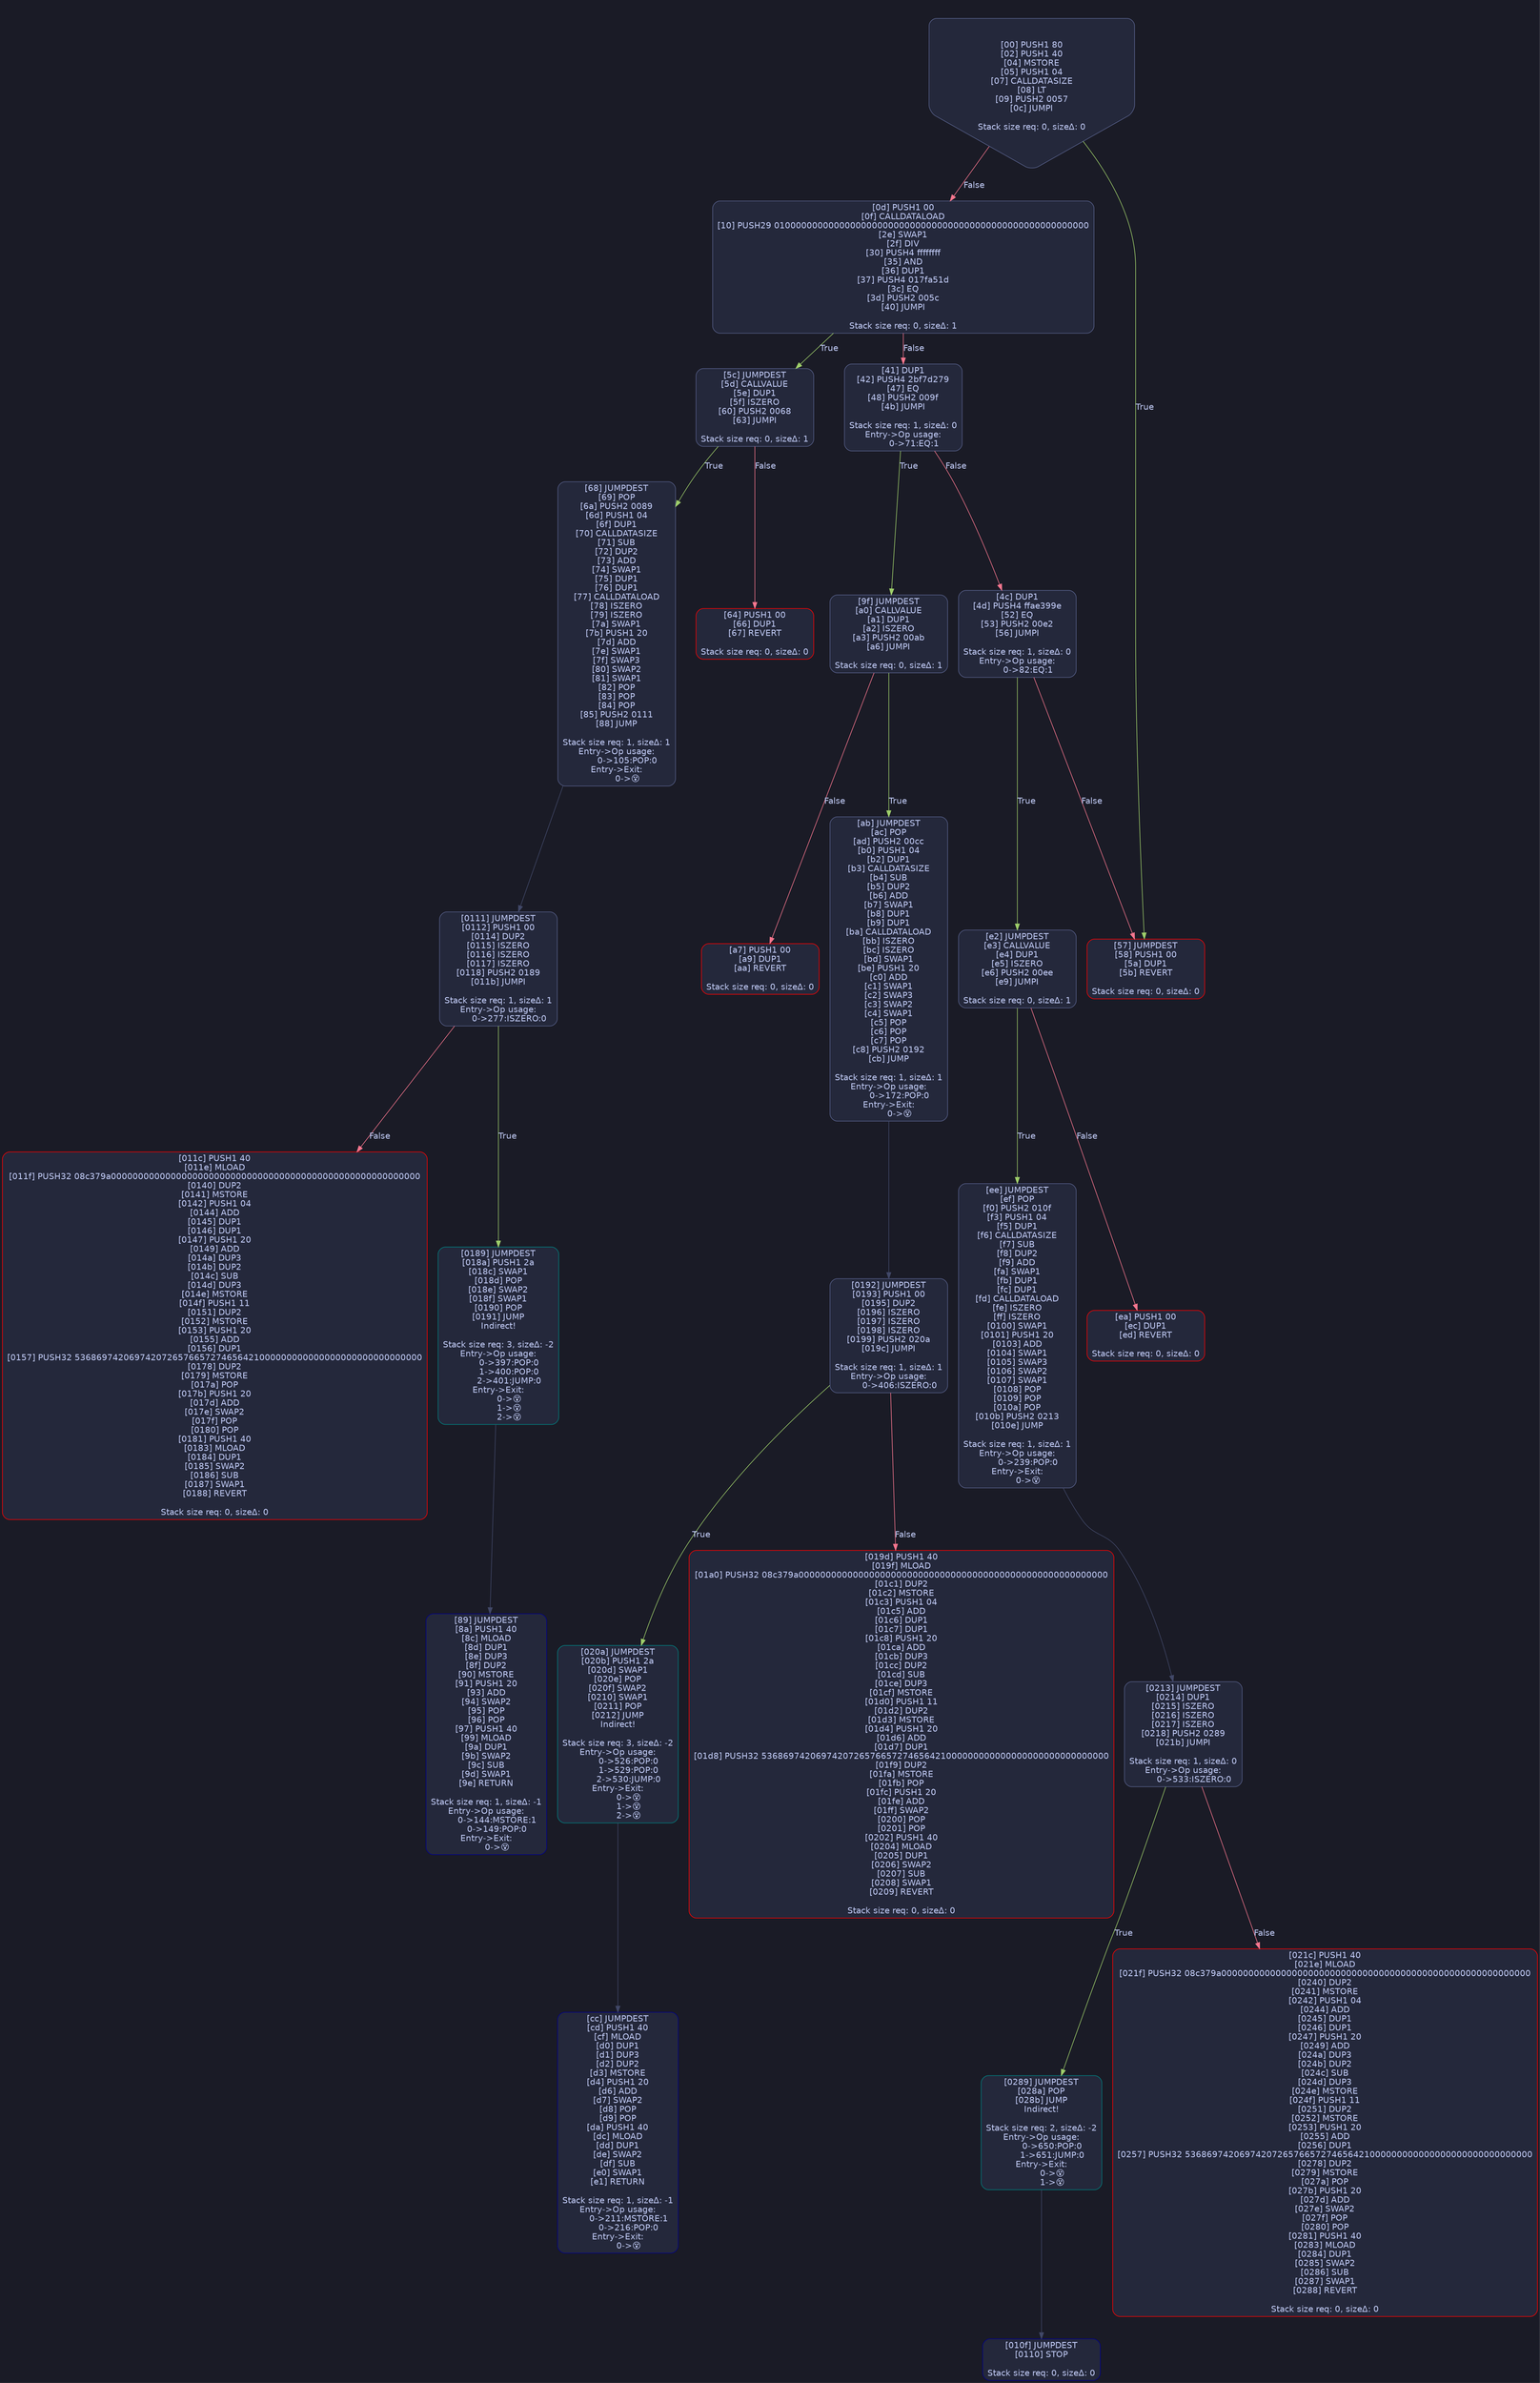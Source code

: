 digraph G {
    node [shape=box, style="filled, rounded", color="#565f89", fontcolor="#c0caf5", fontname="Helvetica", fillcolor="#24283b"];
    edge [color="#414868", fontcolor="#c0caf5", fontname="Helvetica"];
    bgcolor="#1a1b26";
    0 [ label = "[00] PUSH1 80
[02] PUSH1 40
[04] MSTORE
[05] PUSH1 04
[07] CALLDATASIZE
[08] LT
[09] PUSH2 0057
[0c] JUMPI

Stack size req: 0, sizeΔ: 0
" shape = invhouse]
    1 [ label = "[0d] PUSH1 00
[0f] CALLDATALOAD
[10] PUSH29 0100000000000000000000000000000000000000000000000000000000
[2e] SWAP1
[2f] DIV
[30] PUSH4 ffffffff
[35] AND
[36] DUP1
[37] PUSH4 017fa51d
[3c] EQ
[3d] PUSH2 005c
[40] JUMPI

Stack size req: 0, sizeΔ: 1
"]
    2 [ label = "[41] DUP1
[42] PUSH4 2bf7d279
[47] EQ
[48] PUSH2 009f
[4b] JUMPI

Stack size req: 1, sizeΔ: 0
Entry->Op usage:
	0->71:EQ:1
"]
    3 [ label = "[4c] DUP1
[4d] PUSH4 ffae399e
[52] EQ
[53] PUSH2 00e2
[56] JUMPI

Stack size req: 1, sizeΔ: 0
Entry->Op usage:
	0->82:EQ:1
"]
    4 [ label = "[57] JUMPDEST
[58] PUSH1 00
[5a] DUP1
[5b] REVERT

Stack size req: 0, sizeΔ: 0
" color = "red"]
    5 [ label = "[5c] JUMPDEST
[5d] CALLVALUE
[5e] DUP1
[5f] ISZERO
[60] PUSH2 0068
[63] JUMPI

Stack size req: 0, sizeΔ: 1
"]
    6 [ label = "[64] PUSH1 00
[66] DUP1
[67] REVERT

Stack size req: 0, sizeΔ: 0
" color = "red"]
    7 [ label = "[68] JUMPDEST
[69] POP
[6a] PUSH2 0089
[6d] PUSH1 04
[6f] DUP1
[70] CALLDATASIZE
[71] SUB
[72] DUP2
[73] ADD
[74] SWAP1
[75] DUP1
[76] DUP1
[77] CALLDATALOAD
[78] ISZERO
[79] ISZERO
[7a] SWAP1
[7b] PUSH1 20
[7d] ADD
[7e] SWAP1
[7f] SWAP3
[80] SWAP2
[81] SWAP1
[82] POP
[83] POP
[84] POP
[85] PUSH2 0111
[88] JUMP

Stack size req: 1, sizeΔ: 1
Entry->Op usage:
	0->105:POP:0
Entry->Exit:
	0->😵
"]
    8 [ label = "[89] JUMPDEST
[8a] PUSH1 40
[8c] MLOAD
[8d] DUP1
[8e] DUP3
[8f] DUP2
[90] MSTORE
[91] PUSH1 20
[93] ADD
[94] SWAP2
[95] POP
[96] POP
[97] PUSH1 40
[99] MLOAD
[9a] DUP1
[9b] SWAP2
[9c] SUB
[9d] SWAP1
[9e] RETURN

Stack size req: 1, sizeΔ: -1
Entry->Op usage:
	0->144:MSTORE:1
	0->149:POP:0
Entry->Exit:
	0->😵
" color = "darkblue"]
    9 [ label = "[9f] JUMPDEST
[a0] CALLVALUE
[a1] DUP1
[a2] ISZERO
[a3] PUSH2 00ab
[a6] JUMPI

Stack size req: 0, sizeΔ: 1
"]
    10 [ label = "[a7] PUSH1 00
[a9] DUP1
[aa] REVERT

Stack size req: 0, sizeΔ: 0
" color = "red"]
    11 [ label = "[ab] JUMPDEST
[ac] POP
[ad] PUSH2 00cc
[b0] PUSH1 04
[b2] DUP1
[b3] CALLDATASIZE
[b4] SUB
[b5] DUP2
[b6] ADD
[b7] SWAP1
[b8] DUP1
[b9] DUP1
[ba] CALLDATALOAD
[bb] ISZERO
[bc] ISZERO
[bd] SWAP1
[be] PUSH1 20
[c0] ADD
[c1] SWAP1
[c2] SWAP3
[c3] SWAP2
[c4] SWAP1
[c5] POP
[c6] POP
[c7] POP
[c8] PUSH2 0192
[cb] JUMP

Stack size req: 1, sizeΔ: 1
Entry->Op usage:
	0->172:POP:0
Entry->Exit:
	0->😵
"]
    12 [ label = "[cc] JUMPDEST
[cd] PUSH1 40
[cf] MLOAD
[d0] DUP1
[d1] DUP3
[d2] DUP2
[d3] MSTORE
[d4] PUSH1 20
[d6] ADD
[d7] SWAP2
[d8] POP
[d9] POP
[da] PUSH1 40
[dc] MLOAD
[dd] DUP1
[de] SWAP2
[df] SUB
[e0] SWAP1
[e1] RETURN

Stack size req: 1, sizeΔ: -1
Entry->Op usage:
	0->211:MSTORE:1
	0->216:POP:0
Entry->Exit:
	0->😵
" color = "darkblue"]
    13 [ label = "[e2] JUMPDEST
[e3] CALLVALUE
[e4] DUP1
[e5] ISZERO
[e6] PUSH2 00ee
[e9] JUMPI

Stack size req: 0, sizeΔ: 1
"]
    14 [ label = "[ea] PUSH1 00
[ec] DUP1
[ed] REVERT

Stack size req: 0, sizeΔ: 0
" color = "red"]
    15 [ label = "[ee] JUMPDEST
[ef] POP
[f0] PUSH2 010f
[f3] PUSH1 04
[f5] DUP1
[f6] CALLDATASIZE
[f7] SUB
[f8] DUP2
[f9] ADD
[fa] SWAP1
[fb] DUP1
[fc] DUP1
[fd] CALLDATALOAD
[fe] ISZERO
[ff] ISZERO
[0100] SWAP1
[0101] PUSH1 20
[0103] ADD
[0104] SWAP1
[0105] SWAP3
[0106] SWAP2
[0107] SWAP1
[0108] POP
[0109] POP
[010a] POP
[010b] PUSH2 0213
[010e] JUMP

Stack size req: 1, sizeΔ: 1
Entry->Op usage:
	0->239:POP:0
Entry->Exit:
	0->😵
"]
    16 [ label = "[010f] JUMPDEST
[0110] STOP

Stack size req: 0, sizeΔ: 0
" color = "darkblue"]
    17 [ label = "[0111] JUMPDEST
[0112] PUSH1 00
[0114] DUP2
[0115] ISZERO
[0116] ISZERO
[0117] ISZERO
[0118] PUSH2 0189
[011b] JUMPI

Stack size req: 1, sizeΔ: 1
Entry->Op usage:
	0->277:ISZERO:0
"]
    18 [ label = "[011c] PUSH1 40
[011e] MLOAD
[011f] PUSH32 08c379a000000000000000000000000000000000000000000000000000000000
[0140] DUP2
[0141] MSTORE
[0142] PUSH1 04
[0144] ADD
[0145] DUP1
[0146] DUP1
[0147] PUSH1 20
[0149] ADD
[014a] DUP3
[014b] DUP2
[014c] SUB
[014d] DUP3
[014e] MSTORE
[014f] PUSH1 11
[0151] DUP2
[0152] MSTORE
[0153] PUSH1 20
[0155] ADD
[0156] DUP1
[0157] PUSH32 5368697420697420726576657274656421000000000000000000000000000000
[0178] DUP2
[0179] MSTORE
[017a] POP
[017b] PUSH1 20
[017d] ADD
[017e] SWAP2
[017f] POP
[0180] POP
[0181] PUSH1 40
[0183] MLOAD
[0184] DUP1
[0185] SWAP2
[0186] SUB
[0187] SWAP1
[0188] REVERT

Stack size req: 0, sizeΔ: 0
" color = "red"]
    19 [ label = "[0189] JUMPDEST
[018a] PUSH1 2a
[018c] SWAP1
[018d] POP
[018e] SWAP2
[018f] SWAP1
[0190] POP
[0191] JUMP
Indirect!

Stack size req: 3, sizeΔ: -2
Entry->Op usage:
	0->397:POP:0
	1->400:POP:0
	2->401:JUMP:0
Entry->Exit:
	0->😵
	1->😵
	2->😵
" color = "teal"]
    20 [ label = "[0192] JUMPDEST
[0193] PUSH1 00
[0195] DUP2
[0196] ISZERO
[0197] ISZERO
[0198] ISZERO
[0199] PUSH2 020a
[019c] JUMPI

Stack size req: 1, sizeΔ: 1
Entry->Op usage:
	0->406:ISZERO:0
"]
    21 [ label = "[019d] PUSH1 40
[019f] MLOAD
[01a0] PUSH32 08c379a000000000000000000000000000000000000000000000000000000000
[01c1] DUP2
[01c2] MSTORE
[01c3] PUSH1 04
[01c5] ADD
[01c6] DUP1
[01c7] DUP1
[01c8] PUSH1 20
[01ca] ADD
[01cb] DUP3
[01cc] DUP2
[01cd] SUB
[01ce] DUP3
[01cf] MSTORE
[01d0] PUSH1 11
[01d2] DUP2
[01d3] MSTORE
[01d4] PUSH1 20
[01d6] ADD
[01d7] DUP1
[01d8] PUSH32 5368697420697420726576657274656421000000000000000000000000000000
[01f9] DUP2
[01fa] MSTORE
[01fb] POP
[01fc] PUSH1 20
[01fe] ADD
[01ff] SWAP2
[0200] POP
[0201] POP
[0202] PUSH1 40
[0204] MLOAD
[0205] DUP1
[0206] SWAP2
[0207] SUB
[0208] SWAP1
[0209] REVERT

Stack size req: 0, sizeΔ: 0
" color = "red"]
    22 [ label = "[020a] JUMPDEST
[020b] PUSH1 2a
[020d] SWAP1
[020e] POP
[020f] SWAP2
[0210] SWAP1
[0211] POP
[0212] JUMP
Indirect!

Stack size req: 3, sizeΔ: -2
Entry->Op usage:
	0->526:POP:0
	1->529:POP:0
	2->530:JUMP:0
Entry->Exit:
	0->😵
	1->😵
	2->😵
" color = "teal"]
    23 [ label = "[0213] JUMPDEST
[0214] DUP1
[0215] ISZERO
[0216] ISZERO
[0217] ISZERO
[0218] PUSH2 0289
[021b] JUMPI

Stack size req: 1, sizeΔ: 0
Entry->Op usage:
	0->533:ISZERO:0
"]
    24 [ label = "[021c] PUSH1 40
[021e] MLOAD
[021f] PUSH32 08c379a000000000000000000000000000000000000000000000000000000000
[0240] DUP2
[0241] MSTORE
[0242] PUSH1 04
[0244] ADD
[0245] DUP1
[0246] DUP1
[0247] PUSH1 20
[0249] ADD
[024a] DUP3
[024b] DUP2
[024c] SUB
[024d] DUP3
[024e] MSTORE
[024f] PUSH1 11
[0251] DUP2
[0252] MSTORE
[0253] PUSH1 20
[0255] ADD
[0256] DUP1
[0257] PUSH32 5368697420697420726576657274656421000000000000000000000000000000
[0278] DUP2
[0279] MSTORE
[027a] POP
[027b] PUSH1 20
[027d] ADD
[027e] SWAP2
[027f] POP
[0280] POP
[0281] PUSH1 40
[0283] MLOAD
[0284] DUP1
[0285] SWAP2
[0286] SUB
[0287] SWAP1
[0288] REVERT

Stack size req: 0, sizeΔ: 0
" color = "red"]
    25 [ label = "[0289] JUMPDEST
[028a] POP
[028b] JUMP
Indirect!

Stack size req: 2, sizeΔ: -2
Entry->Op usage:
	0->650:POP:0
	1->651:JUMP:0
Entry->Exit:
	0->😵
	1->😵
" color = "teal"]
    0 -> 1 [ label = "False" color = "#f7768e"]
    0 -> 4 [ label = "True" color = "#9ece6a"]
    1 -> 2 [ label = "False" color = "#f7768e"]
    1 -> 5 [ label = "True" color = "#9ece6a"]
    2 -> 3 [ label = "False" color = "#f7768e"]
    2 -> 9 [ label = "True" color = "#9ece6a"]
    3 -> 4 [ label = "False" color = "#f7768e"]
    3 -> 13 [ label = "True" color = "#9ece6a"]
    5 -> 6 [ label = "False" color = "#f7768e"]
    5 -> 7 [ label = "True" color = "#9ece6a"]
    7 -> 17 [ ]
    9 -> 10 [ label = "False" color = "#f7768e"]
    9 -> 11 [ label = "True" color = "#9ece6a"]
    11 -> 20 [ ]
    13 -> 14 [ label = "False" color = "#f7768e"]
    13 -> 15 [ label = "True" color = "#9ece6a"]
    15 -> 23 [ ]
    17 -> 18 [ label = "False" color = "#f7768e"]
    17 -> 19 [ label = "True" color = "#9ece6a"]
    20 -> 21 [ label = "False" color = "#f7768e"]
    20 -> 22 [ label = "True" color = "#9ece6a"]
    23 -> 24 [ label = "False" color = "#f7768e"]
    23 -> 25 [ label = "True" color = "#9ece6a"]
    19 -> 8 [ ]
    22 -> 12 [ ]
    25 -> 16 [ ]

}
